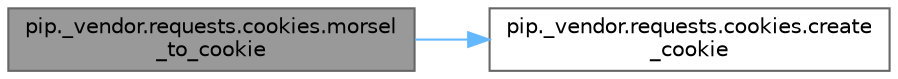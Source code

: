 digraph "pip._vendor.requests.cookies.morsel_to_cookie"
{
 // LATEX_PDF_SIZE
  bgcolor="transparent";
  edge [fontname=Helvetica,fontsize=10,labelfontname=Helvetica,labelfontsize=10];
  node [fontname=Helvetica,fontsize=10,shape=box,height=0.2,width=0.4];
  rankdir="LR";
  Node1 [id="Node000001",label="pip._vendor.requests.cookies.morsel\l_to_cookie",height=0.2,width=0.4,color="gray40", fillcolor="grey60", style="filled", fontcolor="black",tooltip=" "];
  Node1 -> Node2 [id="edge1_Node000001_Node000002",color="steelblue1",style="solid",tooltip=" "];
  Node2 [id="Node000002",label="pip._vendor.requests.cookies.create\l_cookie",height=0.2,width=0.4,color="grey40", fillcolor="white", style="filled",URL="$namespacepip_1_1__vendor_1_1requests_1_1cookies.html#a8d1db1e19c624e6d9dd657863dc96061",tooltip=" "];
}
